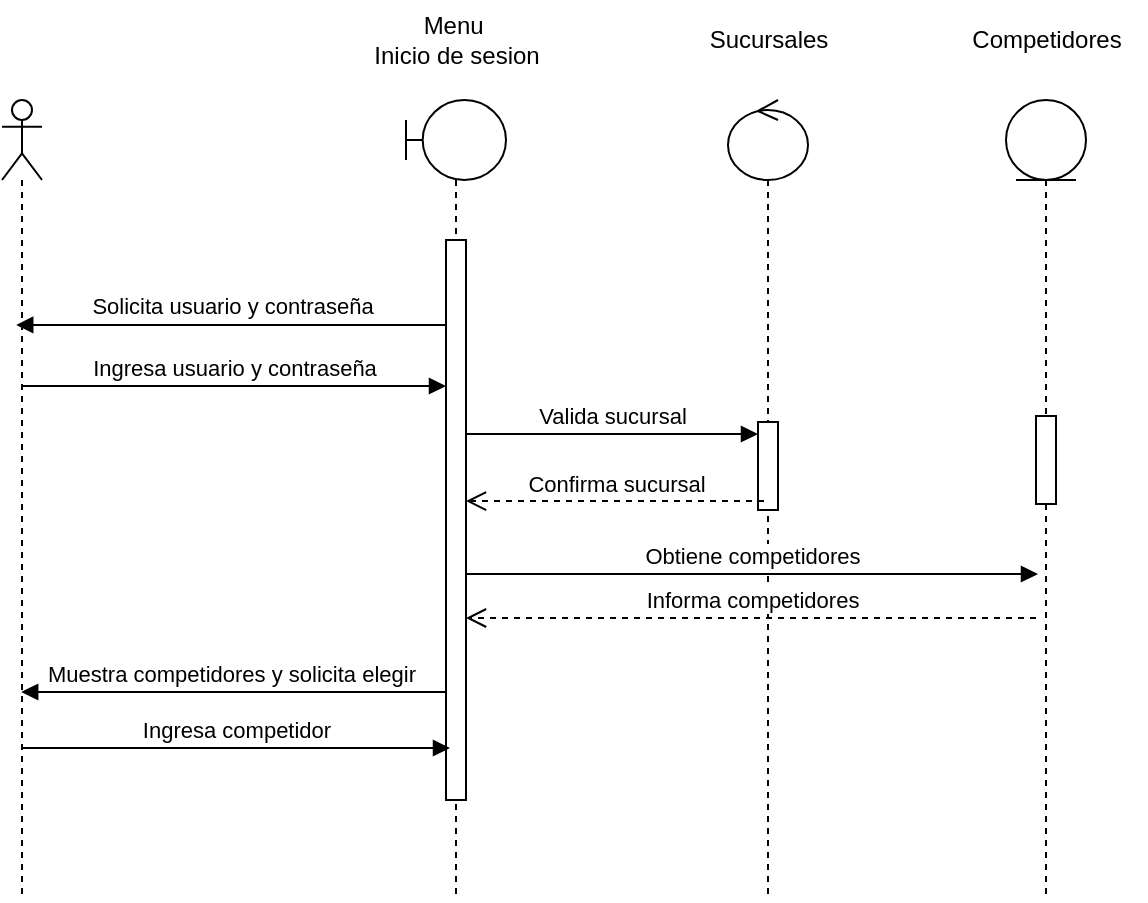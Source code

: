 <mxfile version="24.7.14">
  <diagram name="Página-1" id="t8ws5RrRNgcCuZQSS5f2">
    <mxGraphModel dx="787" dy="806" grid="1" gridSize="10" guides="1" tooltips="1" connect="1" arrows="1" fold="1" page="1" pageScale="1" pageWidth="827" pageHeight="1169" math="0" shadow="0">
      <root>
        <mxCell id="0" />
        <mxCell id="1" parent="0" />
        <mxCell id="HcCtnshYtK5hbSJaxlF--1" value="" style="shape=umlLifeline;perimeter=lifelinePerimeter;whiteSpace=wrap;html=1;container=1;dropTarget=0;collapsible=0;recursiveResize=0;outlineConnect=0;portConstraint=eastwest;newEdgeStyle={&quot;curved&quot;:0,&quot;rounded&quot;:0};participant=umlActor;" vertex="1" parent="1">
          <mxGeometry x="71" y="130" width="20" height="400" as="geometry" />
        </mxCell>
        <mxCell id="HcCtnshYtK5hbSJaxlF--2" value="" style="shape=umlLifeline;perimeter=lifelinePerimeter;whiteSpace=wrap;html=1;container=1;dropTarget=0;collapsible=0;recursiveResize=0;outlineConnect=0;portConstraint=eastwest;newEdgeStyle={&quot;curved&quot;:0,&quot;rounded&quot;:0};participant=umlBoundary;" vertex="1" parent="1">
          <mxGeometry x="273" y="130" width="50" height="400" as="geometry" />
        </mxCell>
        <mxCell id="HcCtnshYtK5hbSJaxlF--3" value="" style="html=1;points=[[0,0,0,0,5],[0,1,0,0,-5],[1,0,0,0,5],[1,1,0,0,-5]];perimeter=orthogonalPerimeter;outlineConnect=0;targetShapes=umlLifeline;portConstraint=eastwest;newEdgeStyle={&quot;curved&quot;:0,&quot;rounded&quot;:0};" vertex="1" parent="HcCtnshYtK5hbSJaxlF--2">
          <mxGeometry x="20" y="70" width="10" height="280" as="geometry" />
        </mxCell>
        <mxCell id="HcCtnshYtK5hbSJaxlF--4" value="" style="shape=umlLifeline;perimeter=lifelinePerimeter;whiteSpace=wrap;html=1;container=1;dropTarget=0;collapsible=0;recursiveResize=0;outlineConnect=0;portConstraint=eastwest;newEdgeStyle={&quot;curved&quot;:0,&quot;rounded&quot;:0};participant=umlControl;" vertex="1" parent="1">
          <mxGeometry x="434" y="130" width="40" height="400" as="geometry" />
        </mxCell>
        <mxCell id="HcCtnshYtK5hbSJaxlF--5" value="" style="html=1;points=[[0,0,0,0,5],[0,1,0,0,-5],[1,0,0,0,5],[1,1,0,0,-5]];perimeter=orthogonalPerimeter;outlineConnect=0;targetShapes=umlLifeline;portConstraint=eastwest;newEdgeStyle={&quot;curved&quot;:0,&quot;rounded&quot;:0};" vertex="1" parent="HcCtnshYtK5hbSJaxlF--4">
          <mxGeometry x="15" y="161" width="10" height="44" as="geometry" />
        </mxCell>
        <mxCell id="HcCtnshYtK5hbSJaxlF--6" value="" style="shape=umlLifeline;perimeter=lifelinePerimeter;whiteSpace=wrap;html=1;container=1;dropTarget=0;collapsible=0;recursiveResize=0;outlineConnect=0;portConstraint=eastwest;newEdgeStyle={&quot;curved&quot;:0,&quot;rounded&quot;:0};participant=umlEntity;" vertex="1" parent="1">
          <mxGeometry x="573" y="130" width="40" height="400" as="geometry" />
        </mxCell>
        <mxCell id="HcCtnshYtK5hbSJaxlF--55" value="" style="html=1;points=[[0,0,0,0,5],[0,1,0,0,-5],[1,0,0,0,5],[1,1,0,0,-5]];perimeter=orthogonalPerimeter;outlineConnect=0;targetShapes=umlLifeline;portConstraint=eastwest;newEdgeStyle={&quot;curved&quot;:0,&quot;rounded&quot;:0};" vertex="1" parent="HcCtnshYtK5hbSJaxlF--6">
          <mxGeometry x="15" y="158" width="10" height="44" as="geometry" />
        </mxCell>
        <mxCell id="HcCtnshYtK5hbSJaxlF--10" value="Ingresa usuario y contraseña" style="html=1;verticalAlign=bottom;endArrow=block;curved=0;rounded=0;" edge="1" parent="1">
          <mxGeometry relative="1" as="geometry">
            <mxPoint x="80.591" y="273" as="sourcePoint" />
            <mxPoint x="293" y="273.0" as="targetPoint" />
          </mxGeometry>
        </mxCell>
        <mxCell id="HcCtnshYtK5hbSJaxlF--11" value="Solicita usuario y contraseña" style="html=1;verticalAlign=bottom;endArrow=block;curved=0;rounded=0;entryX=0.356;entryY=0.247;entryDx=0;entryDy=0;entryPerimeter=0;" edge="1" parent="1">
          <mxGeometry relative="1" as="geometry">
            <mxPoint x="293.0" y="242.48" as="sourcePoint" />
            <mxPoint x="78.12" y="242.48" as="targetPoint" />
          </mxGeometry>
        </mxCell>
        <mxCell id="HcCtnshYtK5hbSJaxlF--12" value="Valida sucursal" style="html=1;verticalAlign=bottom;endArrow=block;curved=0;rounded=0;" edge="1" parent="1">
          <mxGeometry relative="1" as="geometry">
            <mxPoint x="303" y="297.0" as="sourcePoint" />
            <mxPoint x="449" y="297" as="targetPoint" />
          </mxGeometry>
        </mxCell>
        <mxCell id="HcCtnshYtK5hbSJaxlF--13" value="Obtiene competidores" style="html=1;verticalAlign=bottom;endArrow=block;curved=0;rounded=0;" edge="1" parent="1">
          <mxGeometry relative="1" as="geometry">
            <mxPoint x="303.0" y="367" as="sourcePoint" />
            <mxPoint x="589" y="367.0" as="targetPoint" />
          </mxGeometry>
        </mxCell>
        <mxCell id="HcCtnshYtK5hbSJaxlF--15" value="Menu&amp;nbsp;&lt;div&gt;Inicio de sesion&lt;/div&gt;" style="text;html=1;align=center;verticalAlign=middle;resizable=0;points=[];autosize=1;strokeColor=none;fillColor=none;" vertex="1" parent="1">
          <mxGeometry x="243" y="80" width="110" height="40" as="geometry" />
        </mxCell>
        <mxCell id="HcCtnshYtK5hbSJaxlF--16" value="Sucursales" style="text;html=1;align=center;verticalAlign=middle;resizable=0;points=[];autosize=1;strokeColor=none;fillColor=none;" vertex="1" parent="1">
          <mxGeometry x="414" y="85" width="80" height="30" as="geometry" />
        </mxCell>
        <mxCell id="HcCtnshYtK5hbSJaxlF--19" value="Competidores" style="text;html=1;align=center;verticalAlign=middle;resizable=0;points=[];autosize=1;strokeColor=none;fillColor=none;" vertex="1" parent="1">
          <mxGeometry x="543" y="85" width="100" height="30" as="geometry" />
        </mxCell>
        <mxCell id="HcCtnshYtK5hbSJaxlF--21" value="Informa competidores" style="html=1;verticalAlign=bottom;endArrow=open;dashed=1;endSize=8;curved=0;rounded=0;" edge="1" parent="1">
          <mxGeometry relative="1" as="geometry">
            <mxPoint x="303.0" y="389" as="targetPoint" />
            <mxPoint x="588" y="389" as="sourcePoint" />
          </mxGeometry>
        </mxCell>
        <mxCell id="HcCtnshYtK5hbSJaxlF--22" value="Muestra competidores y solicita elegir&amp;nbsp;" style="html=1;verticalAlign=bottom;endArrow=block;curved=0;rounded=0;" edge="1" parent="1">
          <mxGeometry relative="1" as="geometry">
            <mxPoint x="293.0" y="426" as="sourcePoint" />
            <mxPoint x="80.591" y="426" as="targetPoint" />
          </mxGeometry>
        </mxCell>
        <mxCell id="HcCtnshYtK5hbSJaxlF--23" value="Confirma sucursal" style="html=1;verticalAlign=bottom;endArrow=open;dashed=1;endSize=8;curved=0;rounded=0;" edge="1" parent="1">
          <mxGeometry relative="1" as="geometry">
            <mxPoint x="303.0" y="330.55" as="targetPoint" />
            <mxPoint x="452" y="330.55" as="sourcePoint" />
          </mxGeometry>
        </mxCell>
        <mxCell id="HcCtnshYtK5hbSJaxlF--24" value="Ingresa competidor" style="html=1;verticalAlign=bottom;endArrow=block;curved=0;rounded=0;" edge="1" parent="1">
          <mxGeometry relative="1" as="geometry">
            <mxPoint x="80.591" y="454" as="sourcePoint" />
            <mxPoint x="295" y="454.0" as="targetPoint" />
          </mxGeometry>
        </mxCell>
      </root>
    </mxGraphModel>
  </diagram>
</mxfile>
